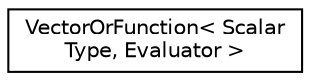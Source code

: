 digraph "Graphical Class Hierarchy"
{
 // LATEX_PDF_SIZE
  edge [fontname="Helvetica",fontsize="10",labelfontname="Helvetica",labelfontsize="10"];
  node [fontname="Helvetica",fontsize="10",shape=record];
  rankdir="LR";
  Node0 [label="VectorOrFunction\< Scalar\lType, Evaluator \>",height=0.2,width=0.4,color="black", fillcolor="white", style="filled",URL="$classoperations__research_1_1_vector_or_function.html",tooltip=" "];
}
